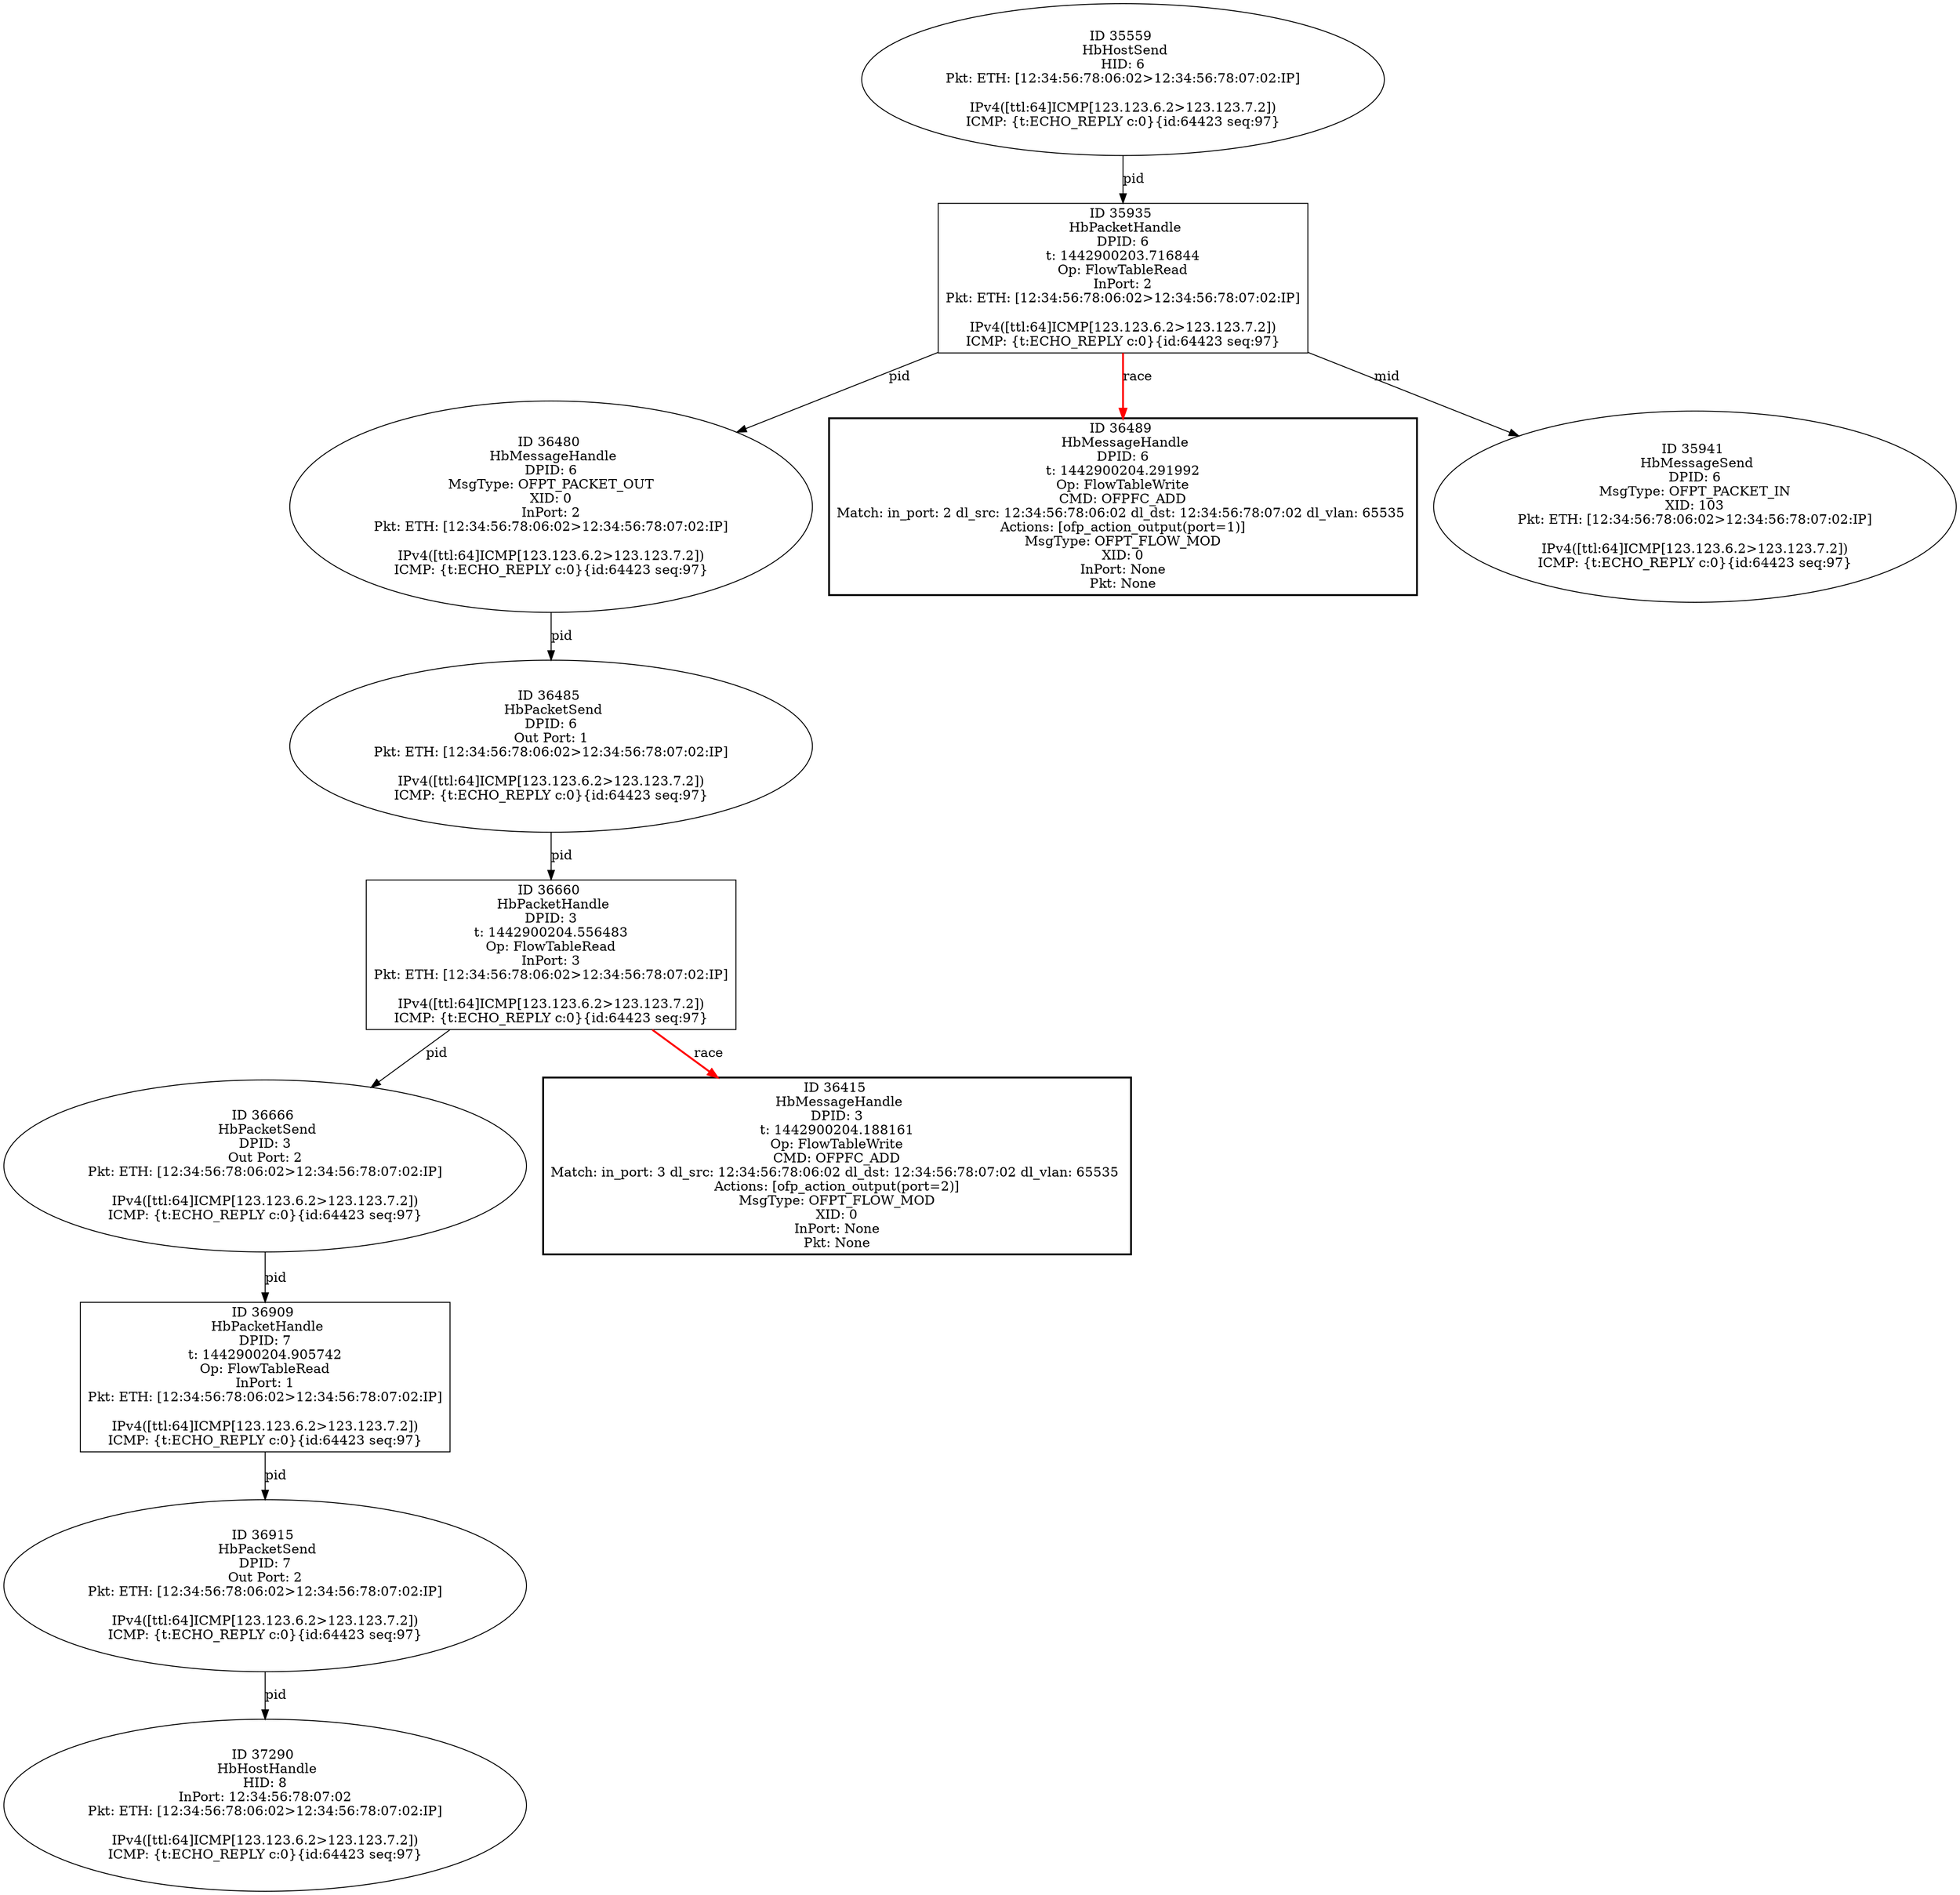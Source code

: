 strict digraph G {
36480 [shape=oval, event=<hb_events.HbMessageHandle object at 0x10f5e7d90>, label="ID 36480 
 HbMessageHandle
DPID: 6
MsgType: OFPT_PACKET_OUT
XID: 0
InPort: 2
Pkt: ETH: [12:34:56:78:06:02>12:34:56:78:07:02:IP]

IPv4([ttl:64]ICMP[123.123.6.2>123.123.7.2])
ICMP: {t:ECHO_REPLY c:0}{id:64423 seq:97}"];
36485 [shape=oval, event=<hb_events.HbPacketSend object at 0x10f64d1d0>, label="ID 36485 
 HbPacketSend
DPID: 6
Out Port: 1
Pkt: ETH: [12:34:56:78:06:02>12:34:56:78:07:02:IP]

IPv4([ttl:64]ICMP[123.123.6.2>123.123.7.2])
ICMP: {t:ECHO_REPLY c:0}{id:64423 seq:97}"];
35559 [shape=oval, event=<hb_events.HbHostSend object at 0x10f229e90>, label="ID 35559 
 HbHostSend
HID: 6
Pkt: ETH: [12:34:56:78:06:02>12:34:56:78:07:02:IP]

IPv4([ttl:64]ICMP[123.123.6.2>123.123.7.2])
ICMP: {t:ECHO_REPLY c:0}{id:64423 seq:97}"];
36489 [shape=box, style=bold, event=<hb_events.HbMessageHandle object at 0x10f628550>, label="ID 36489 
 HbMessageHandle
DPID: 6
t: 1442900204.291992
Op: FlowTableWrite
CMD: OFPFC_ADD
Match: in_port: 2 dl_src: 12:34:56:78:06:02 dl_dst: 12:34:56:78:07:02 dl_vlan: 65535 
Actions: [ofp_action_output(port=1)]
MsgType: OFPT_FLOW_MOD
XID: 0
InPort: None
Pkt: None"];
37290 [shape=oval, event=<hb_events.HbHostHandle object at 0x10fac8450>, label="ID 37290 
 HbHostHandle
HID: 8
InPort: 12:34:56:78:07:02
Pkt: ETH: [12:34:56:78:06:02>12:34:56:78:07:02:IP]

IPv4([ttl:64]ICMP[123.123.6.2>123.123.7.2])
ICMP: {t:ECHO_REPLY c:0}{id:64423 seq:97}"];
36909 [shape=box, event=<hb_events.HbPacketHandle object at 0x10f8db6d0>, label="ID 36909 
 HbPacketHandle
DPID: 7
t: 1442900204.905742
Op: FlowTableRead
InPort: 1
Pkt: ETH: [12:34:56:78:06:02>12:34:56:78:07:02:IP]

IPv4([ttl:64]ICMP[123.123.6.2>123.123.7.2])
ICMP: {t:ECHO_REPLY c:0}{id:64423 seq:97}"];
36915 [shape=oval, event=<hb_events.HbPacketSend object at 0x10f8ead90>, label="ID 36915 
 HbPacketSend
DPID: 7
Out Port: 2
Pkt: ETH: [12:34:56:78:06:02>12:34:56:78:07:02:IP]

IPv4([ttl:64]ICMP[123.123.6.2>123.123.7.2])
ICMP: {t:ECHO_REPLY c:0}{id:64423 seq:97}"];
36660 [shape=box, event=<hb_events.HbPacketHandle object at 0x10f795c10>, label="ID 36660 
 HbPacketHandle
DPID: 3
t: 1442900204.556483
Op: FlowTableRead
InPort: 3
Pkt: ETH: [12:34:56:78:06:02>12:34:56:78:07:02:IP]

IPv4([ttl:64]ICMP[123.123.6.2>123.123.7.2])
ICMP: {t:ECHO_REPLY c:0}{id:64423 seq:97}"];
36666 [shape=oval, event=<hb_events.HbPacketSend object at 0x10f795ed0>, label="ID 36666 
 HbPacketSend
DPID: 3
Out Port: 2
Pkt: ETH: [12:34:56:78:06:02>12:34:56:78:07:02:IP]

IPv4([ttl:64]ICMP[123.123.6.2>123.123.7.2])
ICMP: {t:ECHO_REPLY c:0}{id:64423 seq:97}"];
36415 [shape=box, style=bold, event=<hb_events.HbMessageHandle object at 0x10f5f4e10>, label="ID 36415 
 HbMessageHandle
DPID: 3
t: 1442900204.188161
Op: FlowTableWrite
CMD: OFPFC_ADD
Match: in_port: 3 dl_src: 12:34:56:78:06:02 dl_dst: 12:34:56:78:07:02 dl_vlan: 65535 
Actions: [ofp_action_output(port=2)]
MsgType: OFPT_FLOW_MOD
XID: 0
InPort: None
Pkt: None"];
35941 [shape=oval, event=<hb_events.HbMessageSend object at 0x10f30a150>, label="ID 35941 
 HbMessageSend
DPID: 6
MsgType: OFPT_PACKET_IN
XID: 103
Pkt: ETH: [12:34:56:78:06:02>12:34:56:78:07:02:IP]

IPv4([ttl:64]ICMP[123.123.6.2>123.123.7.2])
ICMP: {t:ECHO_REPLY c:0}{id:64423 seq:97}"];
35935 [shape=box, event=<hb_events.HbPacketHandle object at 0x10f3c2510>, label="ID 35935 
 HbPacketHandle
DPID: 6
t: 1442900203.716844
Op: FlowTableRead
InPort: 2
Pkt: ETH: [12:34:56:78:06:02>12:34:56:78:07:02:IP]

IPv4([ttl:64]ICMP[123.123.6.2>123.123.7.2])
ICMP: {t:ECHO_REPLY c:0}{id:64423 seq:97}"];
36480 -> 36485  [rel=pid, label=pid];
36485 -> 36660  [rel=pid, label=pid];
35559 -> 35935  [rel=pid, label=pid];
36909 -> 36915  [rel=pid, label=pid];
36915 -> 37290  [rel=pid, label=pid];
36660 -> 36666  [rel=pid, label=pid];
36660 -> 36415  [harmful=True, color=red, style=bold, rel=race, label=race];
36666 -> 36909  [rel=pid, label=pid];
35935 -> 36480  [rel=pid, label=pid];
35935 -> 36489  [harmful=True, color=red, style=bold, rel=race, label=race];
35935 -> 35941  [rel=mid, label=mid];
}
